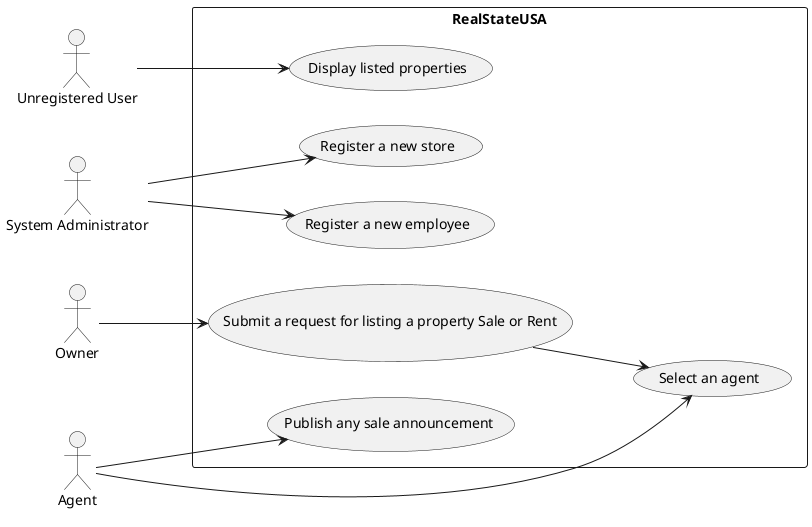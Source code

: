 @startuml


'title Use Case Diagram Example

left to right direction
actor "Unregistered User"
actor "Agent"
actor "System Administrator"
actor "Owner"


top to bottom direction
rectangle "RealStateUSA" as usecases{
    usecase "Display listed properties"
    usecase "Publish any sale announcement"
    usecase "Register a new employee"
    usecase "Register a new store"
    usecase "Submit a request for listing a property Sale or Rent"
    usecase "Select an agent"
}
    left to right direction
    "Agent" --> "Publish any sale announcement"
    "Unregistered User" --> "Display listed properties"
    "System Administrator" --> "Register a new employee"
    "System Administrator" --> "Register a new store"
    "Owner" --> "Submit a request for listing a property Sale or Rent"
    "Submit a request for listing a property Sale or Rent" --> "Select an agent"
    "Agent" --> "Select an agent"
@enduml"